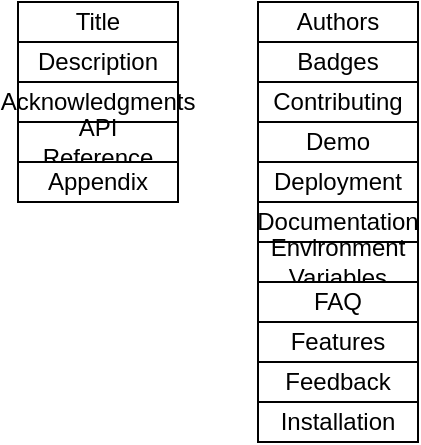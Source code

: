 <mxfile compressed="false" version="20.3.0" type="device">
  <diagram id="HUKczoVXxIGVjZq7eSuW" name="Page-3">
    <mxGraphModel dx="782" dy="517" grid="1" gridSize="10" guides="1" tooltips="1" connect="1" arrows="1" fold="1" page="1" pageScale="1" pageWidth="827" pageHeight="1169" math="0" shadow="0">
      <root>
        <mxCell id="-74E_I0a73wQQZLRpNyG-0" />
        <mxCell id="-74E_I0a73wQQZLRpNyG-1" parent="-74E_I0a73wQQZLRpNyG-0" />
        <mxCell id="-74E_I0a73wQQZLRpNyG-2" value="Title" style="rounded=0;whiteSpace=wrap;html=1;" parent="-74E_I0a73wQQZLRpNyG-1" vertex="1">
          <mxGeometry x="120" y="160" width="80" height="20" as="geometry" />
        </mxCell>
        <mxCell id="-74E_I0a73wQQZLRpNyG-3" value="Description" style="rounded=0;whiteSpace=wrap;html=1;" parent="-74E_I0a73wQQZLRpNyG-1" vertex="1">
          <mxGeometry x="120" y="180" width="80" height="20" as="geometry" />
        </mxCell>
        <mxCell id="-74E_I0a73wQQZLRpNyG-4" value="Acknowledgments" style="rounded=0;whiteSpace=wrap;html=1;" parent="-74E_I0a73wQQZLRpNyG-1" vertex="1">
          <mxGeometry x="120" y="200" width="80" height="20" as="geometry" />
        </mxCell>
        <mxCell id="-74E_I0a73wQQZLRpNyG-5" value="API Reference" style="rounded=0;whiteSpace=wrap;html=1;" parent="-74E_I0a73wQQZLRpNyG-1" vertex="1">
          <mxGeometry x="120" y="220" width="80" height="20" as="geometry" />
        </mxCell>
        <mxCell id="-74E_I0a73wQQZLRpNyG-6" value="Appendix" style="rounded=0;whiteSpace=wrap;html=1;" parent="-74E_I0a73wQQZLRpNyG-1" vertex="1">
          <mxGeometry x="120" y="240" width="80" height="20" as="geometry" />
        </mxCell>
        <mxCell id="-74E_I0a73wQQZLRpNyG-7" value="Authors" style="rounded=0;whiteSpace=wrap;html=1;" parent="-74E_I0a73wQQZLRpNyG-1" vertex="1">
          <mxGeometry x="240" y="160" width="80" height="20" as="geometry" />
        </mxCell>
        <mxCell id="-74E_I0a73wQQZLRpNyG-8" value="Badges" style="rounded=0;whiteSpace=wrap;html=1;" parent="-74E_I0a73wQQZLRpNyG-1" vertex="1">
          <mxGeometry x="240" y="180" width="80" height="20" as="geometry" />
        </mxCell>
        <mxCell id="-74E_I0a73wQQZLRpNyG-9" value="Contributing" style="rounded=0;whiteSpace=wrap;html=1;" parent="-74E_I0a73wQQZLRpNyG-1" vertex="1">
          <mxGeometry x="240" y="200" width="80" height="20" as="geometry" />
        </mxCell>
        <mxCell id="-74E_I0a73wQQZLRpNyG-10" value="Demo" style="rounded=0;whiteSpace=wrap;html=1;" parent="-74E_I0a73wQQZLRpNyG-1" vertex="1">
          <mxGeometry x="240" y="220" width="80" height="20" as="geometry" />
        </mxCell>
        <mxCell id="-74E_I0a73wQQZLRpNyG-11" value="Deployment" style="rounded=0;whiteSpace=wrap;html=1;" parent="-74E_I0a73wQQZLRpNyG-1" vertex="1">
          <mxGeometry x="240" y="240" width="80" height="20" as="geometry" />
        </mxCell>
        <mxCell id="-74E_I0a73wQQZLRpNyG-12" value="Documentation" style="rounded=0;whiteSpace=wrap;html=1;" parent="-74E_I0a73wQQZLRpNyG-1" vertex="1">
          <mxGeometry x="240" y="260" width="80" height="20" as="geometry" />
        </mxCell>
        <mxCell id="-74E_I0a73wQQZLRpNyG-13" value="Environment Variables" style="rounded=0;whiteSpace=wrap;html=1;" parent="-74E_I0a73wQQZLRpNyG-1" vertex="1">
          <mxGeometry x="240" y="280" width="80" height="20" as="geometry" />
        </mxCell>
        <mxCell id="-74E_I0a73wQQZLRpNyG-14" value="FAQ" style="rounded=0;whiteSpace=wrap;html=1;" parent="-74E_I0a73wQQZLRpNyG-1" vertex="1">
          <mxGeometry x="240" y="300" width="80" height="20" as="geometry" />
        </mxCell>
        <mxCell id="-74E_I0a73wQQZLRpNyG-15" value="Features" style="rounded=0;whiteSpace=wrap;html=1;" parent="-74E_I0a73wQQZLRpNyG-1" vertex="1">
          <mxGeometry x="240" y="320" width="80" height="20" as="geometry" />
        </mxCell>
        <mxCell id="-74E_I0a73wQQZLRpNyG-16" value="Feedback" style="rounded=0;whiteSpace=wrap;html=1;" parent="-74E_I0a73wQQZLRpNyG-1" vertex="1">
          <mxGeometry x="240" y="340" width="80" height="20" as="geometry" />
        </mxCell>
        <mxCell id="-74E_I0a73wQQZLRpNyG-17" value="Installation" style="rounded=0;whiteSpace=wrap;html=1;" parent="-74E_I0a73wQQZLRpNyG-1" vertex="1">
          <mxGeometry x="240" y="360" width="80" height="20" as="geometry" />
        </mxCell>
        <mxCell id="-IYvJ4tw47c92NJLPVm0-0" value="Title" parent="-74E_I0a73wQQZLRpNyG-0" visible="0" />
        <mxCell id="obyA_O2zqKeAPpNKIxle-0" value="&lt;font style=&quot;font-size: 12px&quot;&gt;Diagram: Documentation - ReadMe Sections&lt;/font&gt;" style="text;strokeColor=none;fillColor=none;html=1;fontSize=12;fontStyle=2;verticalAlign=middle;align=left;shadow=0;glass=0;comic=0;opacity=30;fontColor=#808080;" parent="-IYvJ4tw47c92NJLPVm0-0" vertex="1">
          <mxGeometry x="120" y="400" width="480" height="20" as="geometry" />
        </mxCell>
      </root>
    </mxGraphModel>
  </diagram>
</mxfile>

